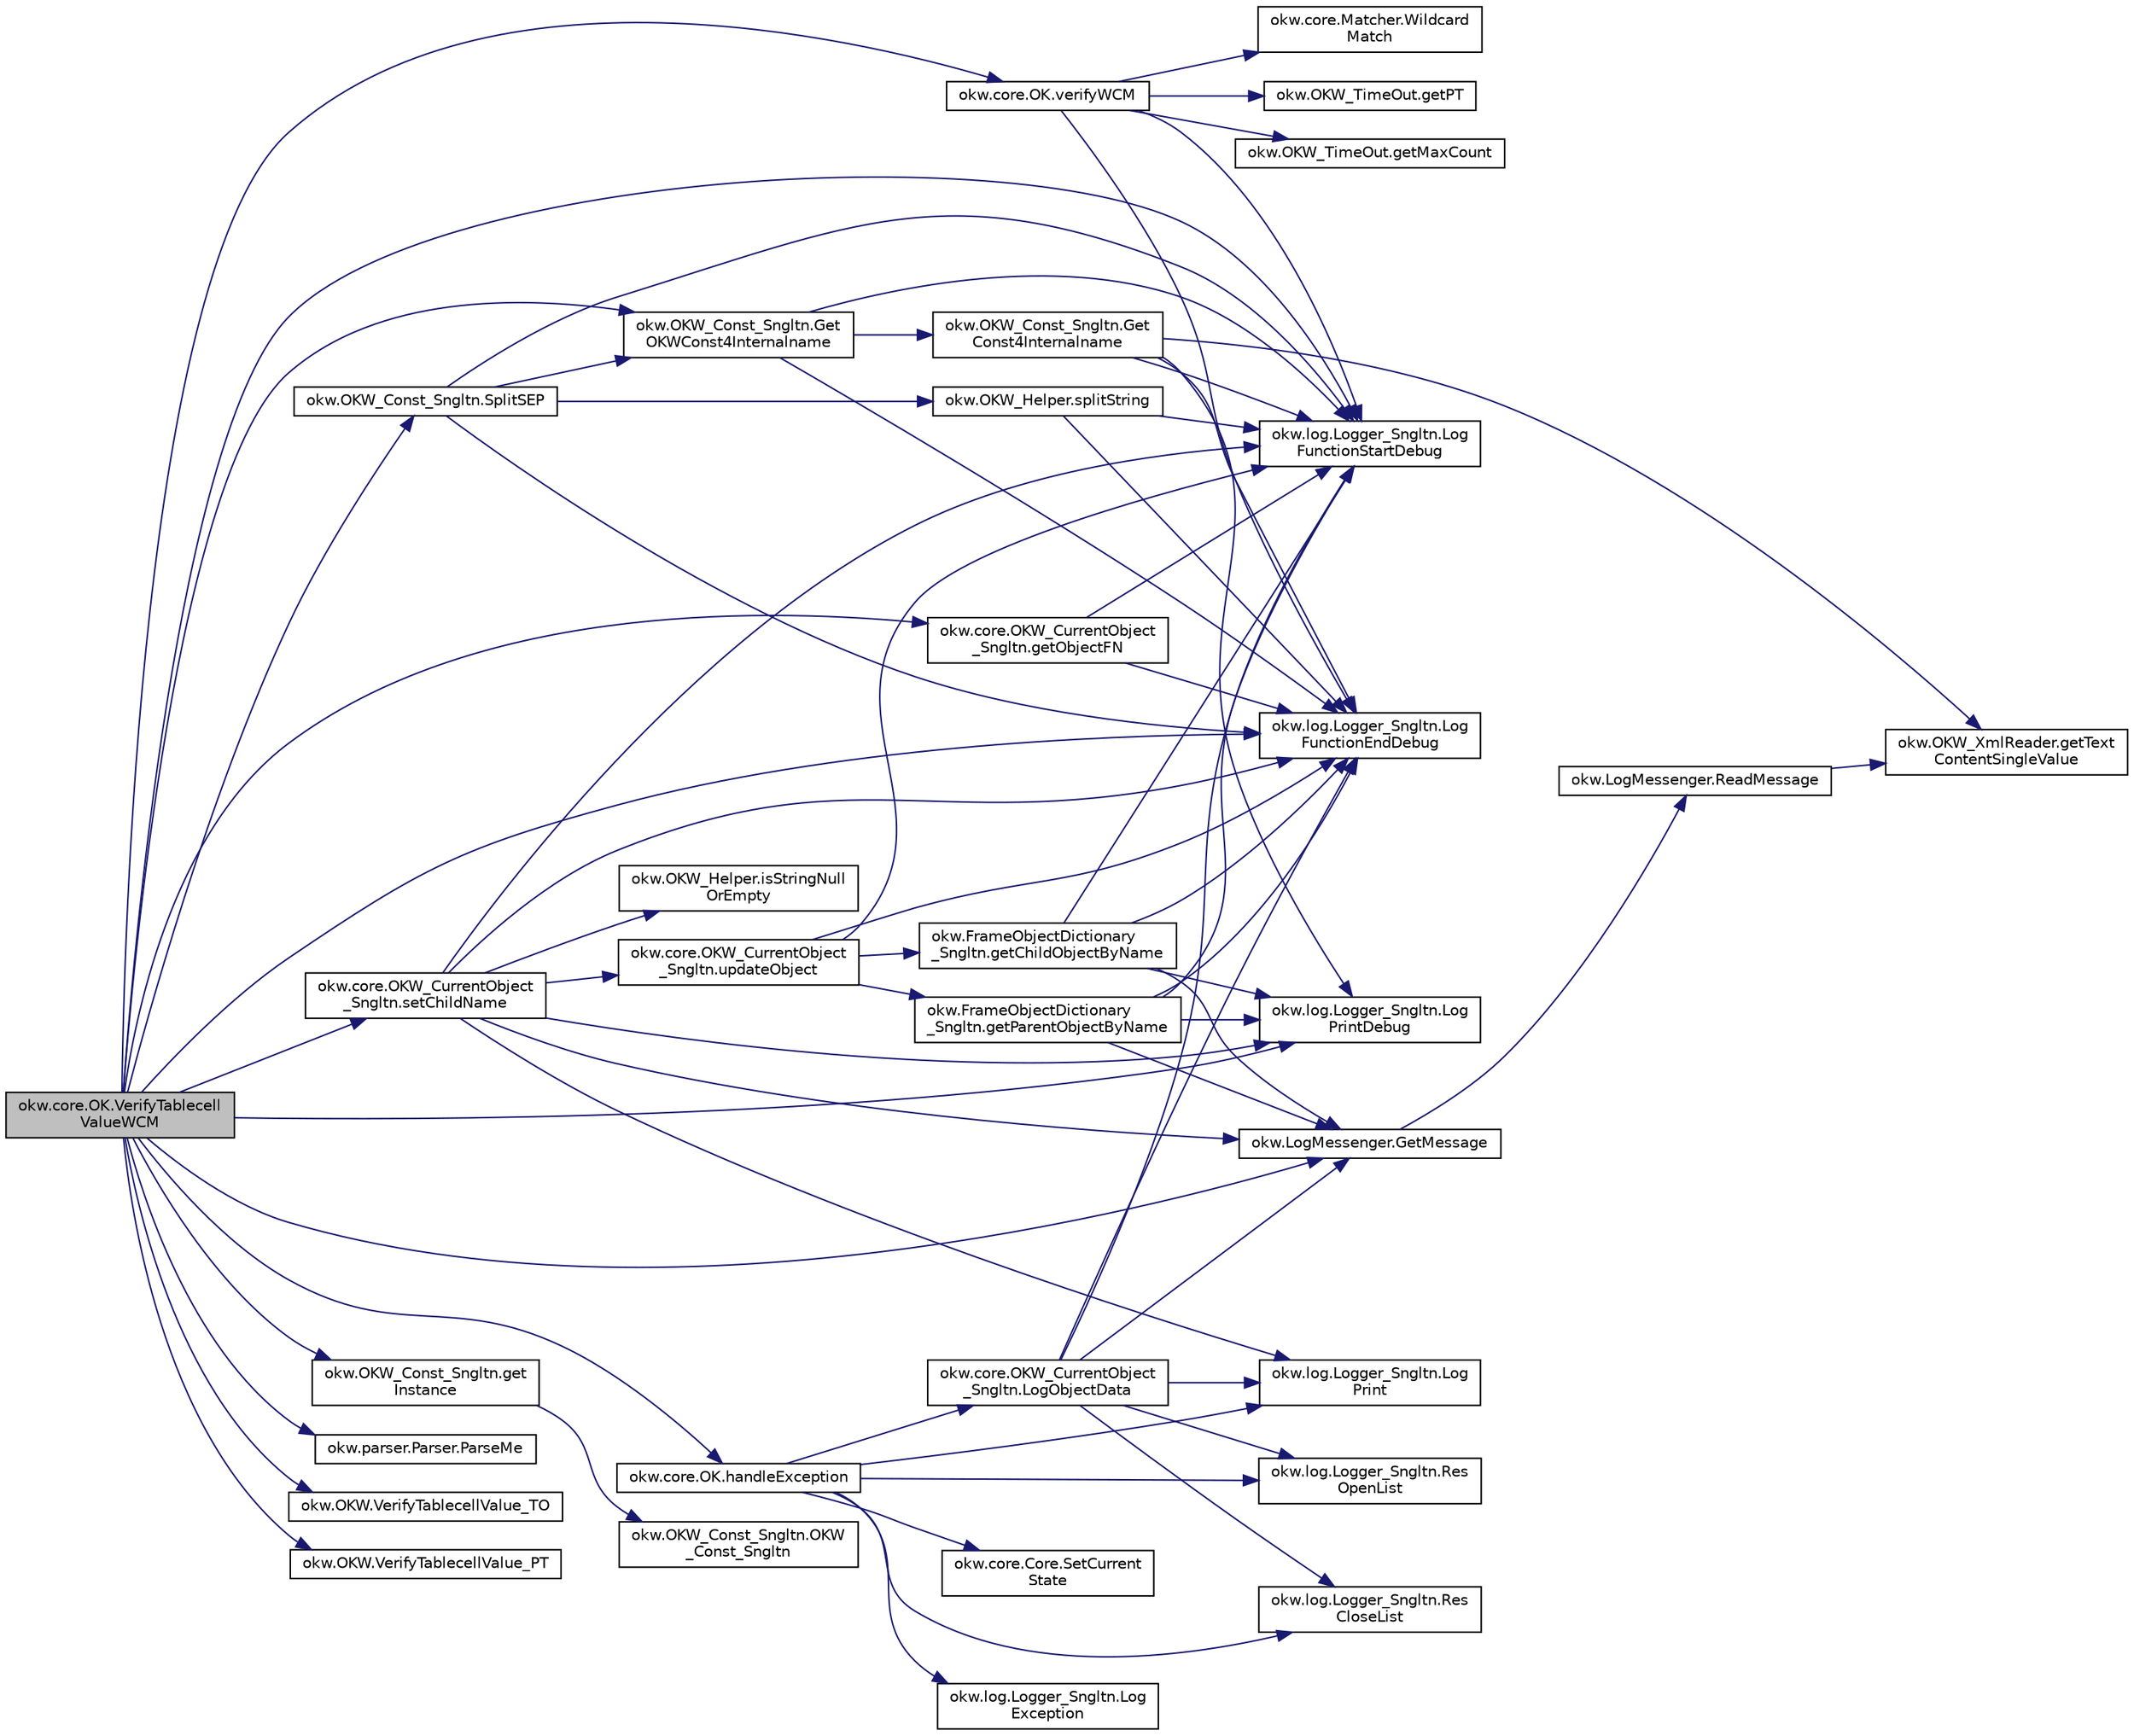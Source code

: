 digraph "okw.core.OK.VerifyTablecellValueWCM"
{
 // INTERACTIVE_SVG=YES
 // LATEX_PDF_SIZE
  edge [fontname="Helvetica",fontsize="10",labelfontname="Helvetica",labelfontsize="10"];
  node [fontname="Helvetica",fontsize="10",shape=record];
  rankdir="LR";
  Node1889 [label="okw.core.OK.VerifyTablecell\lValueWCM",height=0.2,width=0.4,color="black", fillcolor="grey75", style="filled", fontcolor="black",tooltip="Vergleicht den Inhalt der gegebenen Tabellenzelle mit dem erwarteten Wert."];
  Node1889 -> Node1890 [color="midnightblue",fontsize="10",style="solid",fontname="Helvetica"];
  Node1890 [label="okw.log.Logger_Sngltn.Log\lFunctionStartDebug",height=0.2,width=0.4,color="black", fillcolor="white", style="filled",URL="$classokw_1_1log_1_1_logger___sngltn.html#a2d4c3d22d2a52b92873ee2f3853d9c42",tooltip="LogFunctionStartDebug:"];
  Node1889 -> Node1891 [color="midnightblue",fontsize="10",style="solid",fontname="Helvetica"];
  Node1891 [label="okw.OKW_Const_Sngltn.get\lInstance",height=0.2,width=0.4,color="black", fillcolor="white", style="filled",URL="$classokw_1_1_o_k_w___const___sngltn.html#afdb8f095b58cbd870dbb8eb353e3b0bf",tooltip="Holt die einzige Instanz dieser Klasse."];
  Node1891 -> Node1892 [color="midnightblue",fontsize="10",style="solid",fontname="Helvetica"];
  Node1892 [label="okw.OKW_Const_Sngltn.OKW\l_Const_Sngltn",height=0.2,width=0.4,color="black", fillcolor="white", style="filled",URL="$classokw_1_1_o_k_w___const___sngltn.html#a8404c43fc549df30d37c369c7d6e89ae",tooltip="Privater Konstruktor ohne Parameter im Entwurfsmuster Singelton initialisiert die Klasse OKW_Const."];
  Node1889 -> Node1893 [color="midnightblue",fontsize="10",style="solid",fontname="Helvetica"];
  Node1893 [label="okw.OKW_Const_Sngltn.Get\lOKWConst4Internalname",height=0.2,width=0.4,color="black", fillcolor="white", style="filled",URL="$classokw_1_1_o_k_w___const___sngltn.html#a02c05c79f7ea6e862a81a64ce23941fd",tooltip="Methode ermittelt für Internalname und der aktuell eingestellten Sprache den Wert für OKWConst."];
  Node1893 -> Node1890 [color="midnightblue",fontsize="10",style="solid",fontname="Helvetica"];
  Node1893 -> Node1894 [color="midnightblue",fontsize="10",style="solid",fontname="Helvetica"];
  Node1894 [label="okw.OKW_Const_Sngltn.Get\lConst4Internalname",height=0.2,width=0.4,color="black", fillcolor="white", style="filled",URL="$classokw_1_1_o_k_w___const___sngltn.html#a51cde06bf07e855ba4d69ff36b9a27f7",tooltip="Methode ermittelt für Internalname und der aktuell eingestellten Sprache den Wert für Const."];
  Node1894 -> Node1890 [color="midnightblue",fontsize="10",style="solid",fontname="Helvetica"];
  Node1894 -> Node1895 [color="midnightblue",fontsize="10",style="solid",fontname="Helvetica"];
  Node1895 [label="okw.log.Logger_Sngltn.Log\lPrintDebug",height=0.2,width=0.4,color="black", fillcolor="white", style="filled",URL="$classokw_1_1log_1_1_logger___sngltn.html#a313f97c79ba4662d9daaf7f537dd02f4",tooltip="Loggt eine Nachricht."];
  Node1894 -> Node1896 [color="midnightblue",fontsize="10",style="solid",fontname="Helvetica"];
  Node1896 [label="okw.OKW_XmlReader.getText\lContentSingleValue",height=0.2,width=0.4,color="black", fillcolor="white", style="filled",URL="$classokw_1_1_o_k_w___xml_reader.html#ab920b5335a2e1429c14cc5f8e79f39eb",tooltip="Lies den TextContent eines Tag."];
  Node1894 -> Node1897 [color="midnightblue",fontsize="10",style="solid",fontname="Helvetica"];
  Node1897 [label="okw.log.Logger_Sngltn.Log\lFunctionEndDebug",height=0.2,width=0.4,color="black", fillcolor="white", style="filled",URL="$classokw_1_1log_1_1_logger___sngltn.html#a91b192a4e0381f6d02b791693d0fab84",tooltip="LogFunctionEndDebug:"];
  Node1893 -> Node1897 [color="midnightblue",fontsize="10",style="solid",fontname="Helvetica"];
  Node1889 -> Node1895 [color="midnightblue",fontsize="10",style="solid",fontname="Helvetica"];
  Node1889 -> Node1898 [color="midnightblue",fontsize="10",style="solid",fontname="Helvetica"];
  Node1898 [label="okw.LogMessenger.GetMessage",height=0.2,width=0.4,color="black", fillcolor="white", style="filled",URL="$classokw_1_1_log_messenger.html#af225d1f037d47b3b085175c09d78bdd2",tooltip="Holt die Log-Meldung für MethodeNmae/Textkey ohne weitere Parameter."];
  Node1898 -> Node1899 [color="midnightblue",fontsize="10",style="solid",fontname="Helvetica"];
  Node1899 [label="okw.LogMessenger.ReadMessage",height=0.2,width=0.4,color="black", fillcolor="white", style="filled",URL="$classokw_1_1_log_messenger.html#a530cd6ab82ec82a04206a2e976ec06e3",tooltip="Interne Kernfunktion holt die Log-Meldung mit Platzhaltern aus der XML-Datei."];
  Node1899 -> Node1896 [color="midnightblue",fontsize="10",style="solid",fontname="Helvetica"];
  Node1889 -> Node1900 [color="midnightblue",fontsize="10",style="solid",fontname="Helvetica"];
  Node1900 [label="okw.OKW_Const_Sngltn.SplitSEP",height=0.2,width=0.4,color="black", fillcolor="white", style="filled",URL="$classokw_1_1_o_k_w___const___sngltn.html#a3851ae4f27e2ae512749767b86b3fc13",tooltip="Methode trennt einen String und wandelt diesen in einen ListString um."];
  Node1900 -> Node1890 [color="midnightblue",fontsize="10",style="solid",fontname="Helvetica"];
  Node1900 -> Node1901 [color="midnightblue",fontsize="10",style="solid",fontname="Helvetica"];
  Node1901 [label="okw.OKW_Helper.splitString",height=0.2,width=0.4,color="black", fillcolor="white", style="filled",URL="$classokw_1_1_o_k_w___helper.html#a268ba5b6db697acd241f3ebea12c4194",tooltip="Splittet einen String am angegebenen Separator auf."];
  Node1901 -> Node1890 [color="midnightblue",fontsize="10",style="solid",fontname="Helvetica"];
  Node1901 -> Node1897 [color="midnightblue",fontsize="10",style="solid",fontname="Helvetica"];
  Node1900 -> Node1893 [color="midnightblue",fontsize="10",style="solid",fontname="Helvetica"];
  Node1900 -> Node1897 [color="midnightblue",fontsize="10",style="solid",fontname="Helvetica"];
  Node1889 -> Node1902 [color="midnightblue",fontsize="10",style="solid",fontname="Helvetica"];
  Node1902 [label="okw.parser.Parser.ParseMe",height=0.2,width=0.4,color="black", fillcolor="white", style="filled",URL="$classokw_1_1parser_1_1_parser.html#a46afb901847316c744413ce473ecada3",tooltip="Parst einen _List&lt string&gt, ersetzt die Parser-Schlüsslewörter durch Werte."];
  Node1889 -> Node1903 [color="midnightblue",fontsize="10",style="solid",fontname="Helvetica"];
  Node1903 [label="okw.core.OKW_CurrentObject\l_Sngltn.setChildName",height=0.2,width=0.4,color="black", fillcolor="white", style="filled",URL="$classokw_1_1core_1_1_o_k_w___current_object___sngltn.html#a461fa1ff29f4bc4a9798707ea7b71849",tooltip="Setzt das Kindobjekt."];
  Node1903 -> Node1890 [color="midnightblue",fontsize="10",style="solid",fontname="Helvetica"];
  Node1903 -> Node1895 [color="midnightblue",fontsize="10",style="solid",fontname="Helvetica"];
  Node1903 -> Node1898 [color="midnightblue",fontsize="10",style="solid",fontname="Helvetica"];
  Node1903 -> Node1904 [color="midnightblue",fontsize="10",style="solid",fontname="Helvetica"];
  Node1904 [label="okw.OKW_Helper.isStringNull\lOrEmpty",height=0.2,width=0.4,color="black", fillcolor="white", style="filled",URL="$classokw_1_1_o_k_w___helper.html#a3a7ba0f42b29adf70574830688e72e4a",tooltip="Prüft ob der gegeben String fpsStrin null oder leer (\"\") ist."];
  Node1903 -> Node1905 [color="midnightblue",fontsize="10",style="solid",fontname="Helvetica"];
  Node1905 [label="okw.log.Logger_Sngltn.Log\lPrint",height=0.2,width=0.4,color="black", fillcolor="white", style="filled",URL="$classokw_1_1log_1_1_logger___sngltn.html#a8ebceaddd6cc6963ddb8e08c72ea808c",tooltip="LogPrint Function: Prints the values of expressions to the results file."];
  Node1903 -> Node1906 [color="midnightblue",fontsize="10",style="solid",fontname="Helvetica"];
  Node1906 [label="okw.core.OKW_CurrentObject\l_Sngltn.updateObject",height=0.2,width=0.4,color="black", fillcolor="white", style="filled",URL="$classokw_1_1core_1_1_o_k_w___current_object___sngltn.html#a51204f2563ba8defb737da6653705819",tooltip="Methode aktualisert zwei Werte:"];
  Node1906 -> Node1890 [color="midnightblue",fontsize="10",style="solid",fontname="Helvetica"];
  Node1906 -> Node1907 [color="midnightblue",fontsize="10",style="solid",fontname="Helvetica"];
  Node1907 [label="okw.FrameObjectDictionary\l_Sngltn.getParentObjectByName",height=0.2,width=0.4,color="black", fillcolor="white", style="filled",URL="$classokw_1_1_frame_object_dictionary___sngltn.html#aeec07d71cbebe71ec3ec4d27e86d6c5c",tooltip="Die Methode liefert das Frame-Object des gegebenen FN eines Fensterobjektes zurück."];
  Node1907 -> Node1890 [color="midnightblue",fontsize="10",style="solid",fontname="Helvetica"];
  Node1907 -> Node1895 [color="midnightblue",fontsize="10",style="solid",fontname="Helvetica"];
  Node1907 -> Node1898 [color="midnightblue",fontsize="10",style="solid",fontname="Helvetica"];
  Node1907 -> Node1897 [color="midnightblue",fontsize="10",style="solid",fontname="Helvetica"];
  Node1906 -> Node1908 [color="midnightblue",fontsize="10",style="solid",fontname="Helvetica"];
  Node1908 [label="okw.FrameObjectDictionary\l_Sngltn.getChildObjectByName",height=0.2,width=0.4,color="black", fillcolor="white", style="filled",URL="$classokw_1_1_frame_object_dictionary___sngltn.html#a0a71734828093357dfc88b5fa242e361",tooltip="Die Methode liefert das Objekt des gegebenen Kindobjekttests zurück."];
  Node1908 -> Node1890 [color="midnightblue",fontsize="10",style="solid",fontname="Helvetica"];
  Node1908 -> Node1895 [color="midnightblue",fontsize="10",style="solid",fontname="Helvetica"];
  Node1908 -> Node1898 [color="midnightblue",fontsize="10",style="solid",fontname="Helvetica"];
  Node1908 -> Node1897 [color="midnightblue",fontsize="10",style="solid",fontname="Helvetica"];
  Node1906 -> Node1897 [color="midnightblue",fontsize="10",style="solid",fontname="Helvetica"];
  Node1903 -> Node1897 [color="midnightblue",fontsize="10",style="solid",fontname="Helvetica"];
  Node1889 -> Node1909 [color="midnightblue",fontsize="10",style="solid",fontname="Helvetica"];
  Node1909 [label="okw.core.OKW_CurrentObject\l_Sngltn.getObjectFN",height=0.2,width=0.4,color="black", fillcolor="white", style="filled",URL="$classokw_1_1core_1_1_o_k_w___current_object___sngltn.html#a8a957bc040b9487a21adb41a52c56fd4",tooltip="Ermittelt den ObjektNamen des aktuellen Objektes."];
  Node1909 -> Node1890 [color="midnightblue",fontsize="10",style="solid",fontname="Helvetica"];
  Node1909 -> Node1897 [color="midnightblue",fontsize="10",style="solid",fontname="Helvetica"];
  Node1889 -> Node1910 [color="midnightblue",fontsize="10",style="solid",fontname="Helvetica"];
  Node1910 [label="okw.OKW.VerifyTablecellValue_TO",height=0.2,width=0.4,color="black", fillcolor="white", style="filled",URL="$interfaceokw_1_1_o_k_w.html#ad12aaec7d120f7d26fedb76064243380",tooltip="TimeOut in Sekunden [s] für das Schlüsselwort VerifyTablecellValue."];
  Node1889 -> Node1911 [color="midnightblue",fontsize="10",style="solid",fontname="Helvetica"];
  Node1911 [label="okw.OKW.VerifyTablecellValue_PT",height=0.2,width=0.4,color="black", fillcolor="white", style="filled",URL="$interfaceokw_1_1_o_k_w.html#acefee0b26413ff55e79c06d39f968943",tooltip="Polling Time in [ms] für das Schlüsselwort VerifyTablecellValue."];
  Node1889 -> Node1912 [color="midnightblue",fontsize="10",style="solid",fontname="Helvetica"];
  Node1912 [label="okw.core.OK.verifyWCM",height=0.2,width=0.4,color="black", fillcolor="white", style="filled",URL="$classokw_1_1core_1_1_o_k.html#a127f0328e514d1b9f8bc1a972269ecfc",tooltip=" "];
  Node1912 -> Node1890 [color="midnightblue",fontsize="10",style="solid",fontname="Helvetica"];
  Node1912 -> Node1913 [color="midnightblue",fontsize="10",style="solid",fontname="Helvetica"];
  Node1913 [label="okw.OKW_TimeOut.getMaxCount",height=0.2,width=0.4,color="black", fillcolor="white", style="filled",URL="$classokw_1_1_o_k_w___time_out.html#adf7b9cc33db065c1f284bb5db2227b51",tooltip="Anzahl der berechnetten Zyklen."];
  Node1912 -> Node1914 [color="midnightblue",fontsize="10",style="solid",fontname="Helvetica"];
  Node1914 [label="okw.core.Matcher.Wildcard\lMatch",height=0.2,width=0.4,color="black", fillcolor="white", style="filled",URL="$classokw_1_1core_1_1_matcher.html#a771af5fda0717ef20d2bc1866357eaa9",tooltip=" "];
  Node1912 -> Node1915 [color="midnightblue",fontsize="10",style="solid",fontname="Helvetica"];
  Node1915 [label="okw.OKW_TimeOut.getPT",height=0.2,width=0.4,color="black", fillcolor="white", style="filled",URL="$classokw_1_1_o_k_w___time_out.html#ab7142e5e6adc82f308a70177c71ced2c",tooltip="Wartezeit zwischen zwei Pollings in [ms]."];
  Node1912 -> Node1897 [color="midnightblue",fontsize="10",style="solid",fontname="Helvetica"];
  Node1889 -> Node1916 [color="midnightblue",fontsize="10",style="solid",fontname="Helvetica"];
  Node1916 [label="okw.core.OK.handleException",height=0.2,width=0.4,color="black", fillcolor="white", style="filled",URL="$classokw_1_1core_1_1_o_k.html#a5a6db6a457bcb71c893f5d4eb615b2b7",tooltip="Zentrale Exception-Behandlung."];
  Node1916 -> Node1905 [color="midnightblue",fontsize="10",style="solid",fontname="Helvetica"];
  Node1916 -> Node1917 [color="midnightblue",fontsize="10",style="solid",fontname="Helvetica"];
  Node1917 [label="okw.log.Logger_Sngltn.Log\lException",height=0.2,width=0.4,color="black", fillcolor="white", style="filled",URL="$classokw_1_1log_1_1_logger___sngltn.html#aa29d396a2b9df1ac57079d777c548181",tooltip="LogException Function: Logs a Script Exception to the results file."];
  Node1916 -> Node1918 [color="midnightblue",fontsize="10",style="solid",fontname="Helvetica"];
  Node1918 [label="okw.log.Logger_Sngltn.Res\lOpenList",height=0.2,width=0.4,color="black", fillcolor="white", style="filled",URL="$classokw_1_1log_1_1_logger___sngltn.html#ab4fc711bb4c754f251372ff3b14ab9c9",tooltip="Creates a new hierarchical level in the results file."];
  Node1916 -> Node1919 [color="midnightblue",fontsize="10",style="solid",fontname="Helvetica"];
  Node1919 [label="okw.log.Logger_Sngltn.Res\lCloseList",height=0.2,width=0.4,color="black", fillcolor="white", style="filled",URL="$classokw_1_1log_1_1_logger___sngltn.html#a9b54104f7e0b4c0a473877b19dfaed56",tooltip="Closes a hierarchical level in the results file that was opened with ResOpenList."];
  Node1916 -> Node1920 [color="midnightblue",fontsize="10",style="solid",fontname="Helvetica"];
  Node1920 [label="okw.core.OKW_CurrentObject\l_Sngltn.LogObjectData",height=0.2,width=0.4,color="black", fillcolor="white", style="filled",URL="$classokw_1_1core_1_1_o_k_w___current_object___sngltn.html#a01b48f2c86a2f91909143ee9063dfd86",tooltip="Methode gibt alle wichtigen Informationen zum aktuellen Objekt aus."];
  Node1920 -> Node1890 [color="midnightblue",fontsize="10",style="solid",fontname="Helvetica"];
  Node1920 -> Node1918 [color="midnightblue",fontsize="10",style="solid",fontname="Helvetica"];
  Node1920 -> Node1905 [color="midnightblue",fontsize="10",style="solid",fontname="Helvetica"];
  Node1920 -> Node1898 [color="midnightblue",fontsize="10",style="solid",fontname="Helvetica"];
  Node1920 -> Node1919 [color="midnightblue",fontsize="10",style="solid",fontname="Helvetica"];
  Node1920 -> Node1897 [color="midnightblue",fontsize="10",style="solid",fontname="Helvetica"];
  Node1916 -> Node1921 [color="midnightblue",fontsize="10",style="solid",fontname="Helvetica"];
  Node1921 [label="okw.core.Core.SetCurrent\lState",height=0.2,width=0.4,color="black", fillcolor="white", style="filled",URL="$classokw_1_1core_1_1_core.html#aafe6e3d88e810dabf350b37058d4af97",tooltip="Setter zum Setzen des aktuellen Zustandes."];
  Node1889 -> Node1897 [color="midnightblue",fontsize="10",style="solid",fontname="Helvetica"];
}
